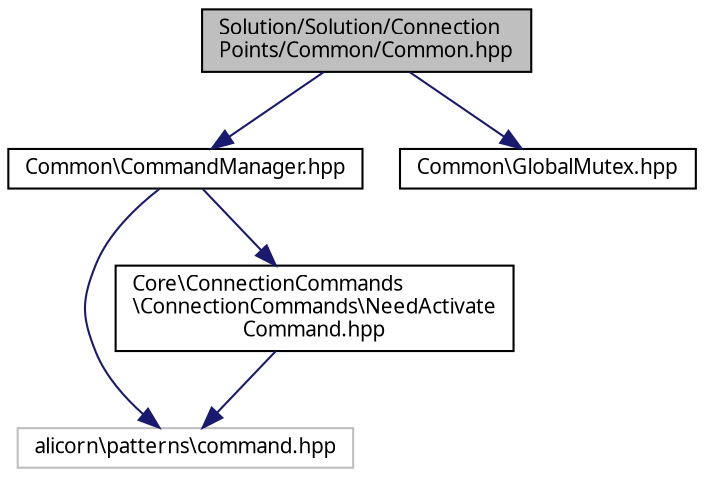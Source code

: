digraph "Solution/Solution/ConnectionPoints/Common/Common.hpp"
{
 // INTERACTIVE_SVG=YES
  edge [fontname="Verdana",fontsize="10",labelfontname="Verdana",labelfontsize="10"];
  node [fontname="Verdana",fontsize="10",shape=record];
  Node1 [label="Solution/Solution/Connection\lPoints/Common/Common.hpp",height=0.2,width=0.4,color="black", fillcolor="grey75", style="filled", fontcolor="black"];
  Node1 -> Node2 [color="midnightblue",fontsize="10",style="solid",fontname="Verdana"];
  Node2 [label="Common\\CommandManager.hpp",height=0.2,width=0.4,color="black", fillcolor="white", style="filled",URL="$_common_2_common_2_command_manager_8hpp_source.html"];
  Node2 -> Node3 [color="midnightblue",fontsize="10",style="solid",fontname="Verdana"];
  Node3 [label="alicorn\\patterns\\command.hpp",height=0.2,width=0.4,color="grey75", fillcolor="white", style="filled"];
  Node2 -> Node4 [color="midnightblue",fontsize="10",style="solid",fontname="Verdana"];
  Node4 [label="Core\\ConnectionCommands\l\\ConnectionCommands\\NeedActivate\lCommand.hpp",height=0.2,width=0.4,color="black", fillcolor="white", style="filled",URL="$_need_activate_command_8hpp_source.html"];
  Node4 -> Node3 [color="midnightblue",fontsize="10",style="solid",fontname="Verdana"];
  Node1 -> Node5 [color="midnightblue",fontsize="10",style="solid",fontname="Verdana"];
  Node5 [label="Common\\GlobalMutex.hpp",height=0.2,width=0.4,color="black", fillcolor="white", style="filled",URL="$_global_mutex_8hpp_source.html"];
}

